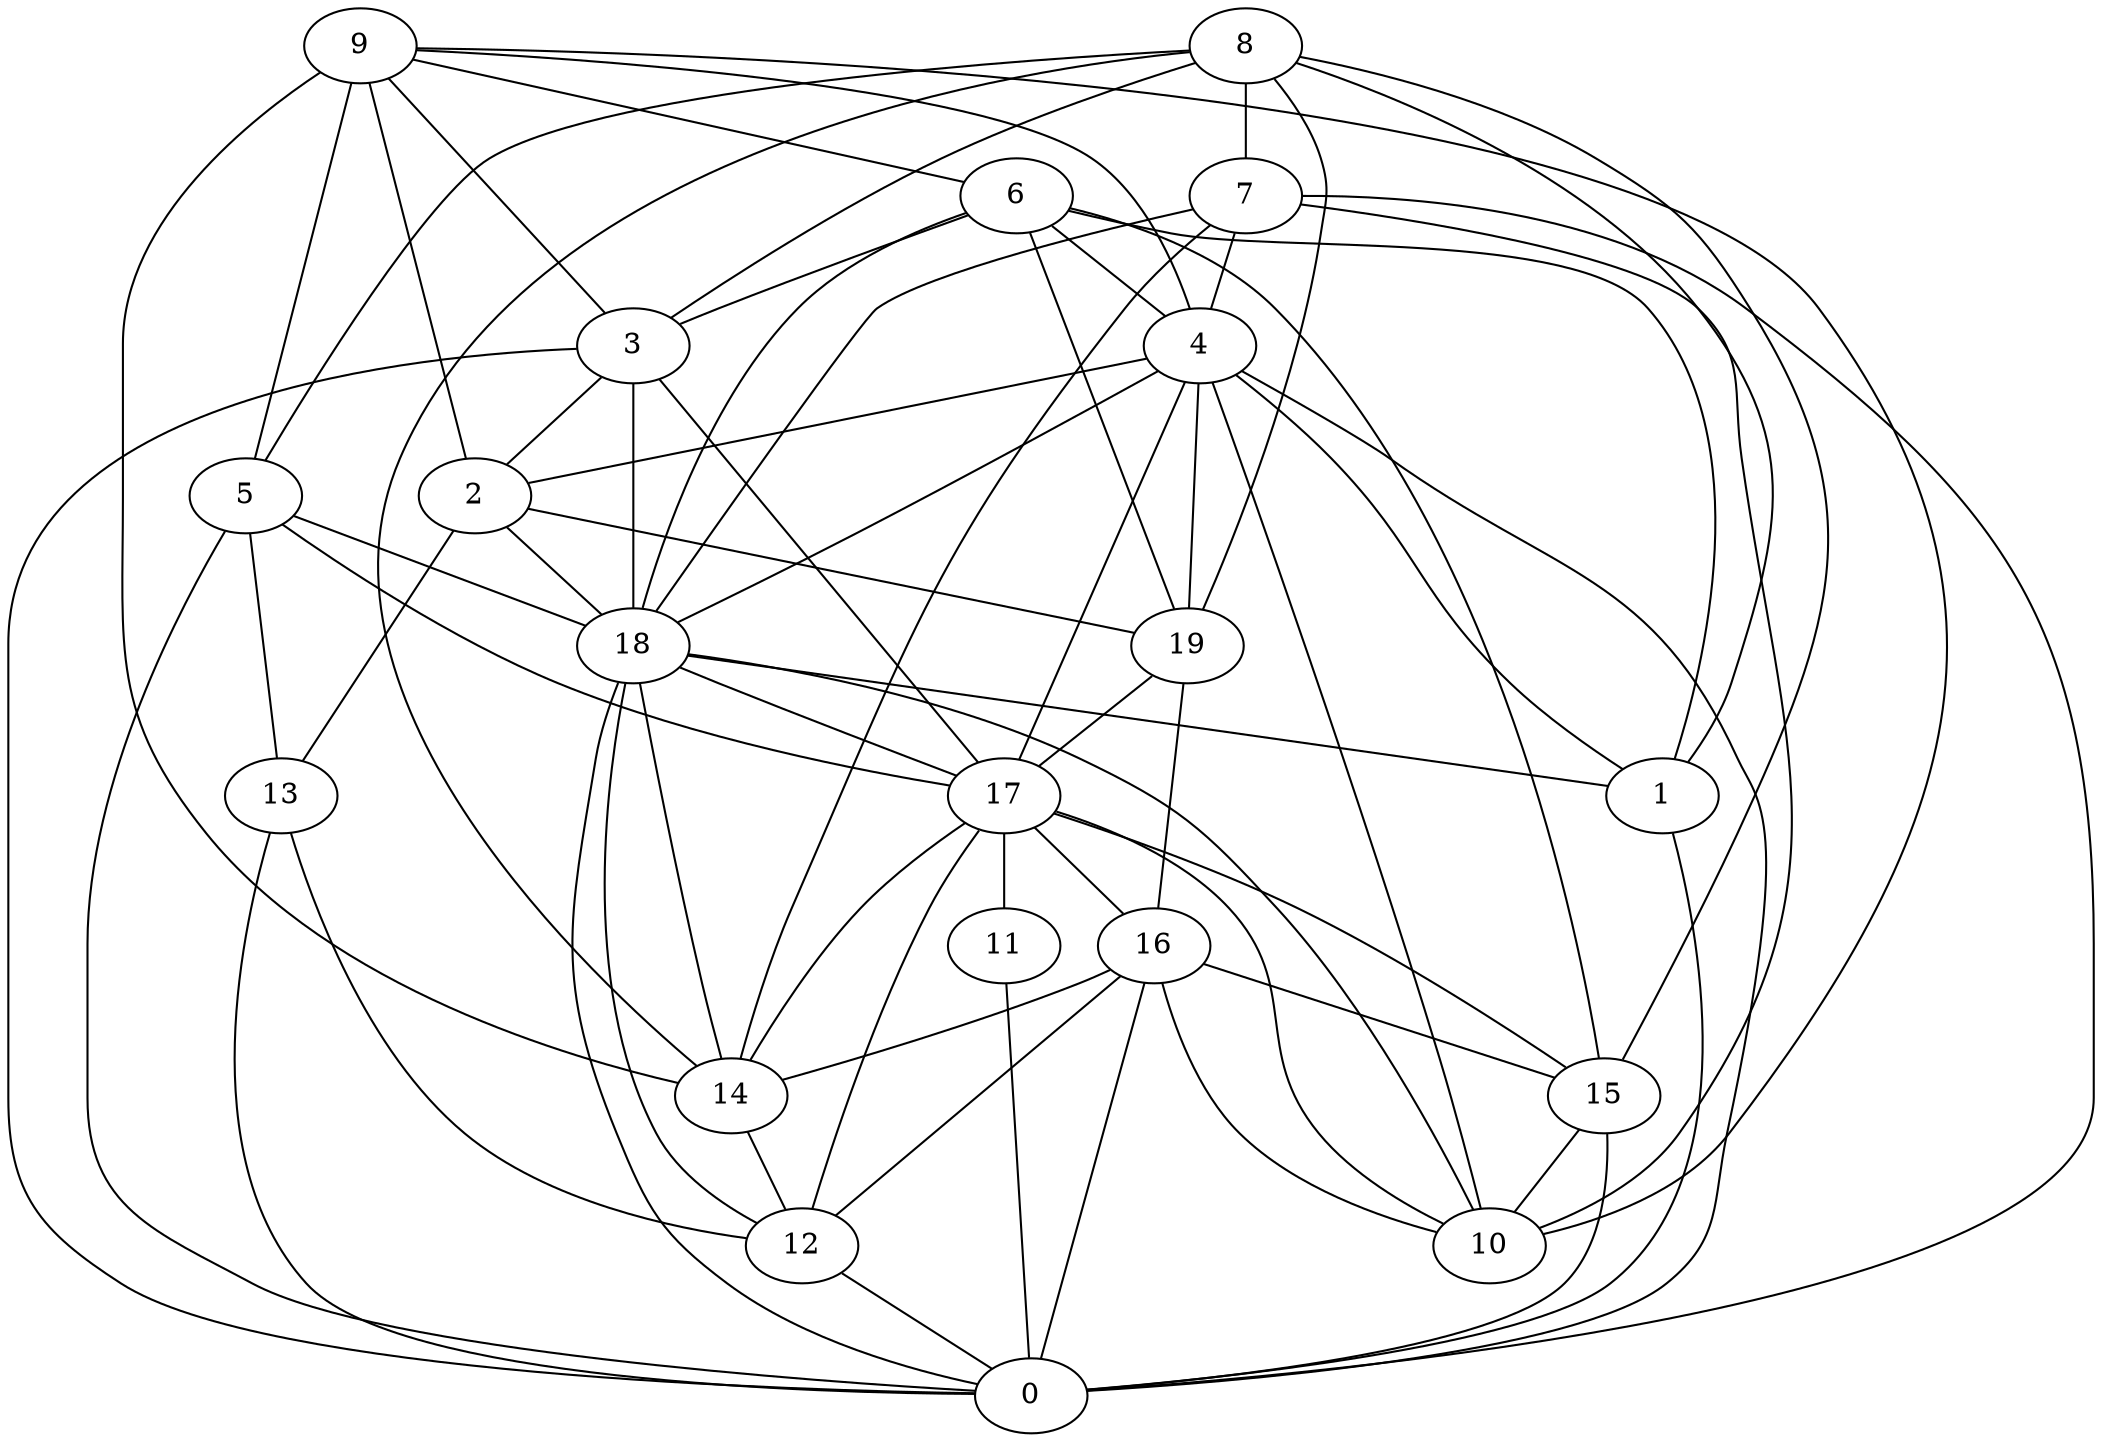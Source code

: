 digraph GG_graph {

subgraph G_graph {
edge [color = black]
"4" -> "1" [dir = none]
"4" -> "17" [dir = none]
"4" -> "2" [dir = none]
"2" -> "19" [dir = none]
"2" -> "18" [dir = none]
"18" -> "14" [dir = none]
"18" -> "12" [dir = none]
"18" -> "1" [dir = none]
"11" -> "0" [dir = none]
"16" -> "15" [dir = none]
"16" -> "0" [dir = none]
"3" -> "0" [dir = none]
"14" -> "12" [dir = none]
"5" -> "13" [dir = none]
"5" -> "18" [dir = none]
"5" -> "17" [dir = none]
"8" -> "7" [dir = none]
"8" -> "15" [dir = none]
"8" -> "3" [dir = none]
"8" -> "1" [dir = none]
"8" -> "5" [dir = none]
"8" -> "19" [dir = none]
"6" -> "1" [dir = none]
"6" -> "4" [dir = none]
"9" -> "10" [dir = none]
"9" -> "6" [dir = none]
"9" -> "2" [dir = none]
"9" -> "3" [dir = none]
"1" -> "0" [dir = none]
"15" -> "0" [dir = none]
"13" -> "0" [dir = none]
"17" -> "11" [dir = none]
"17" -> "16" [dir = none]
"17" -> "10" [dir = none]
"17" -> "14" [dir = none]
"7" -> "4" [dir = none]
"7" -> "18" [dir = none]
"7" -> "10" [dir = none]
"9" -> "14" [dir = none]
"16" -> "12" [dir = none]
"18" -> "10" [dir = none]
"16" -> "14" [dir = none]
"17" -> "15" [dir = none]
"7" -> "0" [dir = none]
"6" -> "19" [dir = none]
"4" -> "18" [dir = none]
"19" -> "17" [dir = none]
"4" -> "10" [dir = none]
"6" -> "18" [dir = none]
"9" -> "5" [dir = none]
"4" -> "19" [dir = none]
"3" -> "17" [dir = none]
"13" -> "12" [dir = none]
"7" -> "14" [dir = none]
"8" -> "14" [dir = none]
"3" -> "18" [dir = none]
"15" -> "10" [dir = none]
"18" -> "17" [dir = none]
"19" -> "16" [dir = none]
"17" -> "12" [dir = none]
"9" -> "4" [dir = none]
"6" -> "3" [dir = none]
"16" -> "10" [dir = none]
"6" -> "15" [dir = none]
"3" -> "2" [dir = none]
"5" -> "0" [dir = none]
"4" -> "0" [dir = none]
"2" -> "13" [dir = none]
"12" -> "0" [dir = none]
"18" -> "0" [dir = none]
}

}
